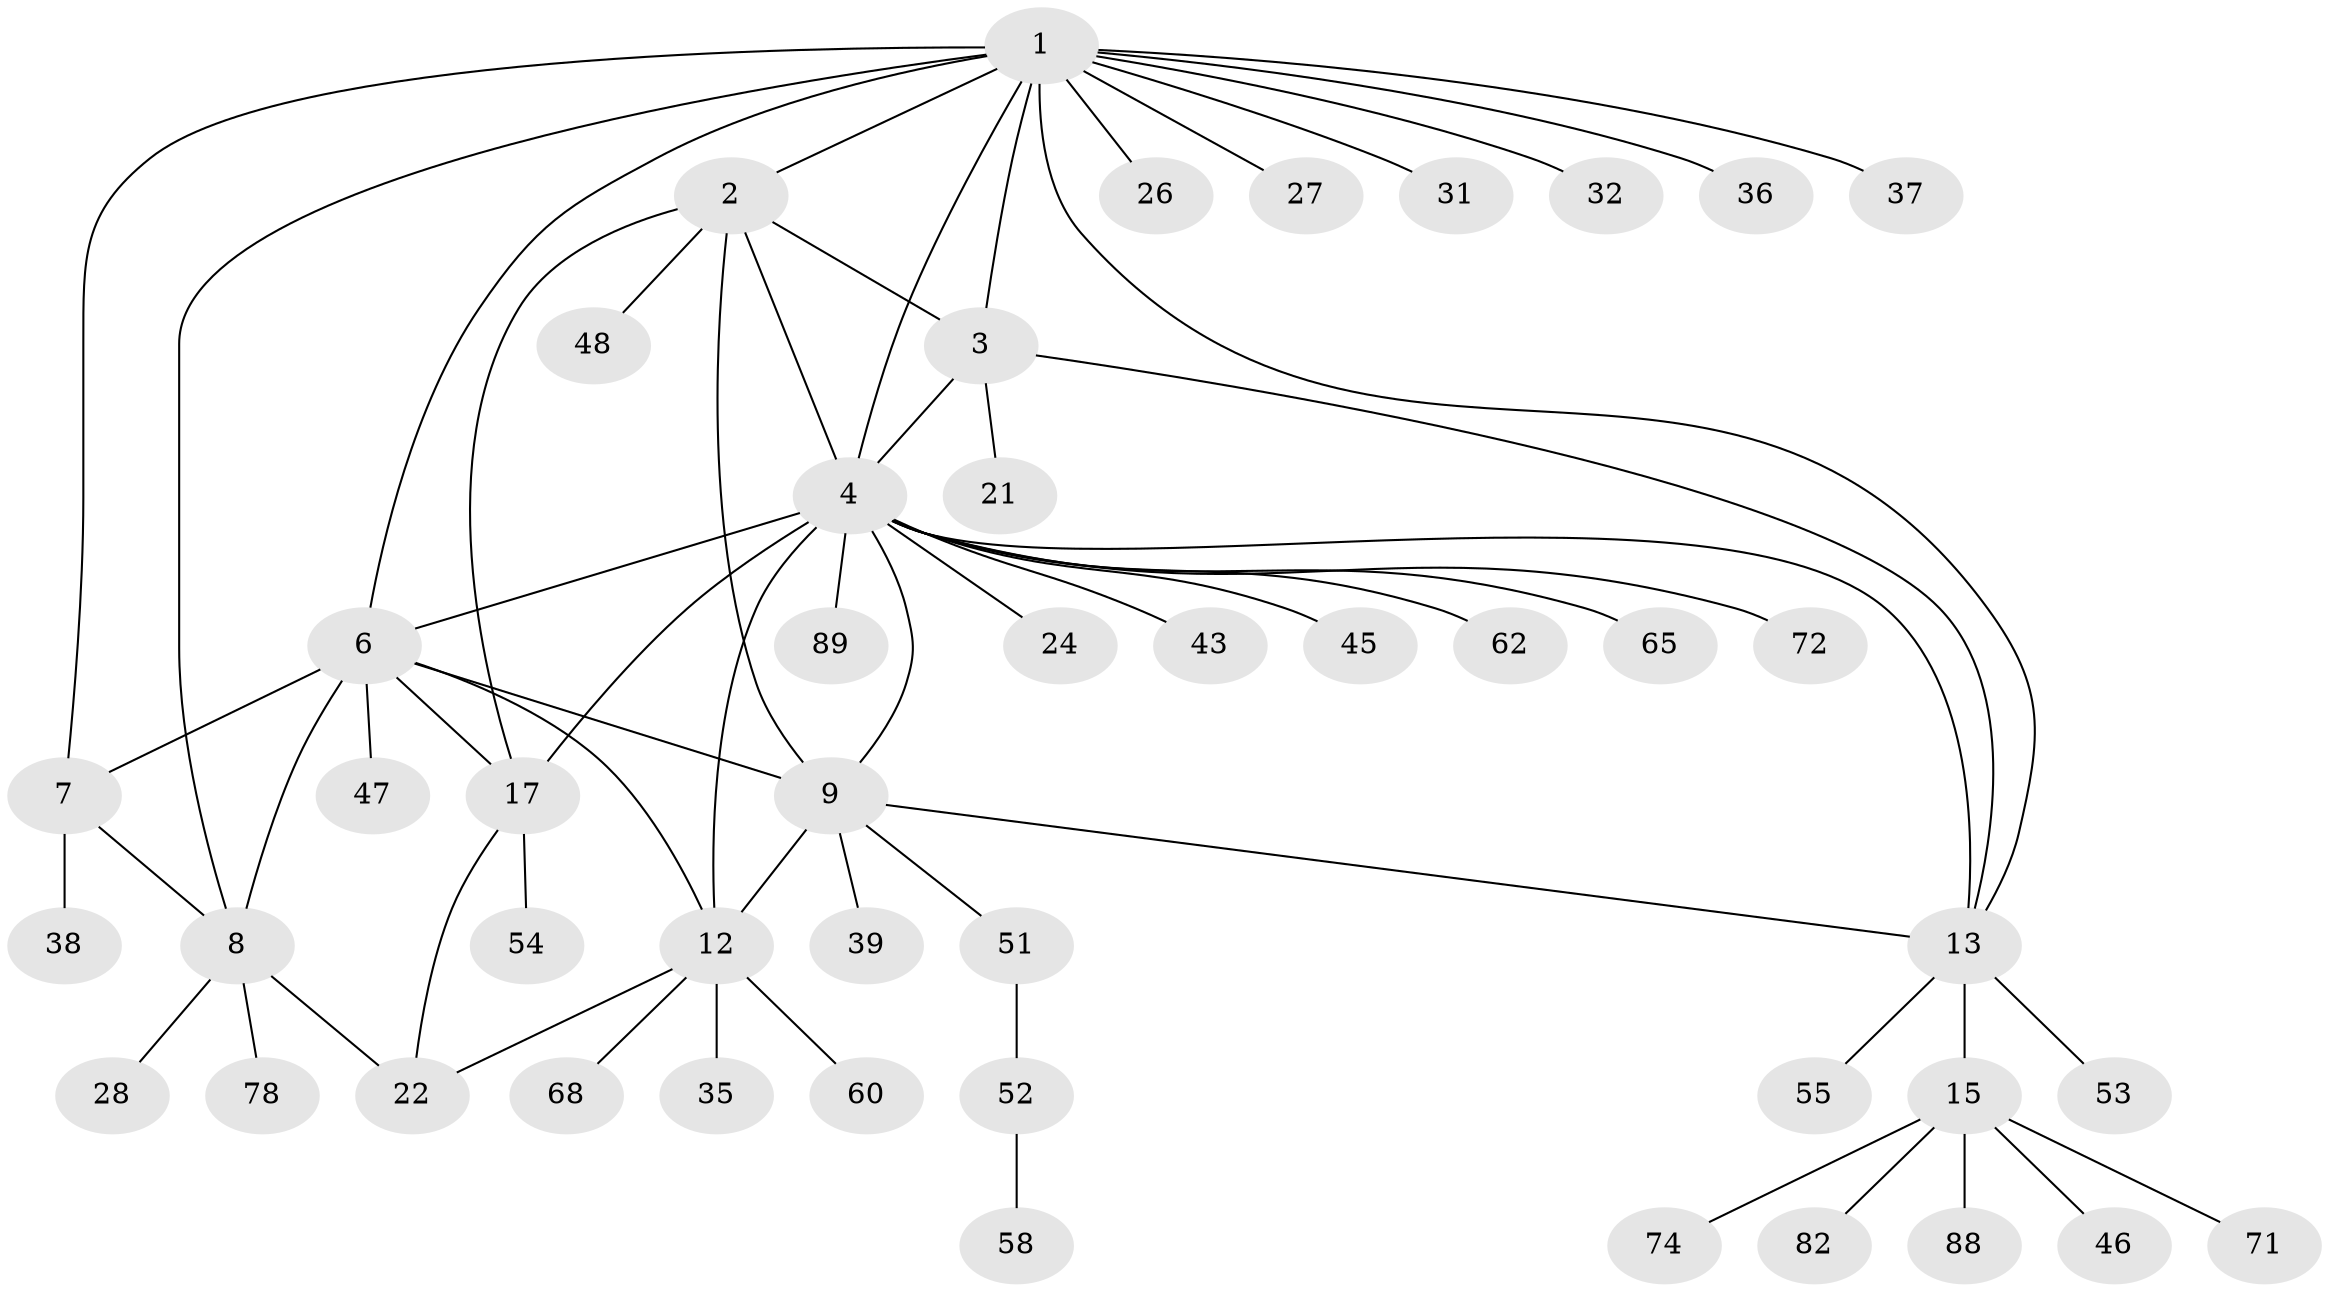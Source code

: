 // original degree distribution, {7: 0.02127659574468085, 9: 0.02127659574468085, 5: 0.0425531914893617, 8: 0.0425531914893617, 11: 0.010638297872340425, 4: 0.0425531914893617, 6: 0.010638297872340425, 10: 0.02127659574468085, 12: 0.010638297872340425, 1: 0.5957446808510638, 3: 0.031914893617021274, 2: 0.14893617021276595}
// Generated by graph-tools (version 1.1) at 2025/16/03/09/25 04:16:09]
// undirected, 47 vertices, 64 edges
graph export_dot {
graph [start="1"]
  node [color=gray90,style=filled];
  1 [super="+40+5"];
  2 [super="+49+67+70+75"];
  3;
  4 [super="+19"];
  6 [super="+18+66+94"];
  7;
  8;
  9 [super="+10+50+85+87+11"];
  12 [super="+44"];
  13 [super="+25+42+14+69"];
  15;
  17 [super="+33+86+61+57"];
  21;
  22 [super="+56"];
  24;
  26;
  27;
  28;
  31;
  32;
  35;
  36;
  37;
  38;
  39;
  43 [super="+83"];
  45;
  46 [super="+59"];
  47;
  48;
  51;
  52;
  53;
  54;
  55;
  58;
  60;
  62;
  65;
  68;
  71 [super="+81"];
  72;
  74 [super="+84+90"];
  78;
  82;
  88;
  89;
  1 -- 2;
  1 -- 3;
  1 -- 4;
  1 -- 31;
  1 -- 32;
  1 -- 36;
  1 -- 37;
  1 -- 6;
  1 -- 7;
  1 -- 8;
  1 -- 13;
  1 -- 26;
  1 -- 27;
  2 -- 3;
  2 -- 4;
  2 -- 48;
  2 -- 9;
  2 -- 17;
  3 -- 4;
  3 -- 13;
  3 -- 21;
  4 -- 24;
  4 -- 43;
  4 -- 9;
  4 -- 65;
  4 -- 6 [weight=2];
  4 -- 72;
  4 -- 12 [weight=2];
  4 -- 13;
  4 -- 45;
  4 -- 17 [weight=3];
  4 -- 89;
  4 -- 62;
  6 -- 7;
  6 -- 8;
  6 -- 12;
  6 -- 47;
  6 -- 17;
  6 -- 9;
  7 -- 8;
  7 -- 38;
  8 -- 22;
  8 -- 28;
  8 -- 78;
  9 -- 12 [weight=3];
  9 -- 51;
  9 -- 13;
  9 -- 39;
  12 -- 22;
  12 -- 35;
  12 -- 60;
  12 -- 68;
  13 -- 15 [weight=3];
  13 -- 53;
  13 -- 55;
  15 -- 46;
  15 -- 71;
  15 -- 74;
  15 -- 82;
  15 -- 88;
  17 -- 54;
  17 -- 22;
  51 -- 52;
  52 -- 58;
}
